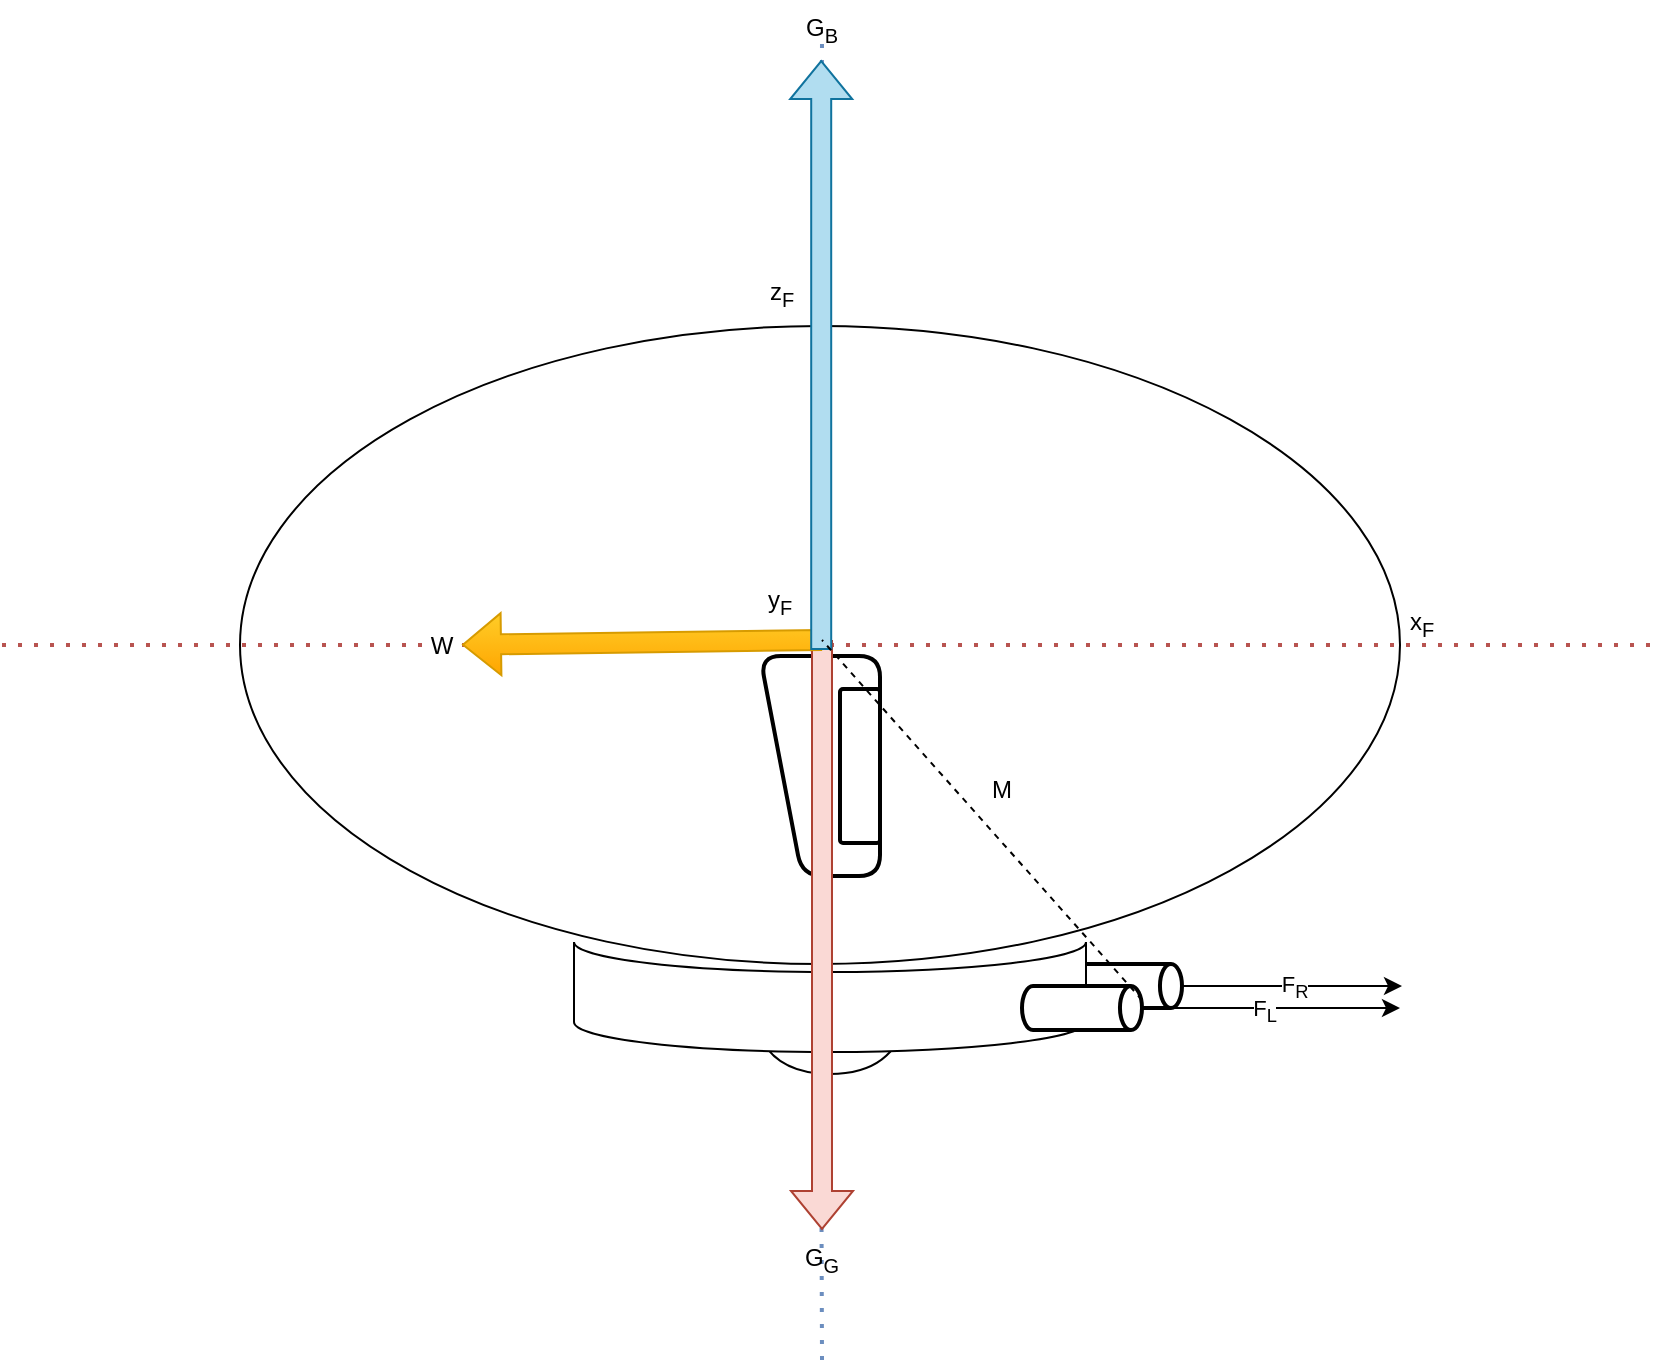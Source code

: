 <mxfile version="24.7.8">
  <diagram name="Page-1" id="SjgFPF0MhT3kTYdqDhim">
    <mxGraphModel dx="1987" dy="686" grid="1" gridSize="10" guides="1" tooltips="1" connect="1" arrows="1" fold="1" page="1" pageScale="1" pageWidth="827" pageHeight="1169" math="0" shadow="0">
      <root>
        <mxCell id="0" />
        <mxCell id="1" parent="0" />
        <mxCell id="0G1foxnZrD53cX5xorfb-12" value="" style="shape=or;whiteSpace=wrap;html=1;direction=south;" vertex="1" parent="1">
          <mxGeometry x="374" y="513" width="80" height="44" as="geometry" />
        </mxCell>
        <mxCell id="0G1foxnZrD53cX5xorfb-10" value="" style="strokeWidth=2;html=1;shape=mxgraph.flowchart.direct_data;whiteSpace=wrap;" vertex="1" parent="1">
          <mxGeometry x="530" y="502" width="60" height="22" as="geometry" />
        </mxCell>
        <mxCell id="0G1foxnZrD53cX5xorfb-1" value="" style="ellipse;whiteSpace=wrap;html=1;" vertex="1" parent="1">
          <mxGeometry x="119.0" y="183" width="580" height="319" as="geometry" />
        </mxCell>
        <mxCell id="0G1foxnZrD53cX5xorfb-5" value="" style="endArrow=none;dashed=1;html=1;dashPattern=1 3;strokeWidth=2;rounded=0;fillColor=#f8cecc;strokeColor=#b85450;" edge="1" parent="1" source="0G1foxnZrD53cX5xorfb-4">
          <mxGeometry width="50" height="50" relative="1" as="geometry">
            <mxPoint y="348" as="sourcePoint" />
            <mxPoint x="830" y="342.5" as="targetPoint" />
          </mxGeometry>
        </mxCell>
        <mxCell id="0G1foxnZrD53cX5xorfb-7" value="" style="endArrow=none;dashed=1;html=1;dashPattern=1 3;strokeWidth=2;rounded=0;fillColor=#f8cecc;strokeColor=#b85450;" edge="1" parent="1" source="0G1foxnZrD53cX5xorfb-96" target="0G1foxnZrD53cX5xorfb-4">
          <mxGeometry width="50" height="50" relative="1" as="geometry">
            <mxPoint y="342.5" as="sourcePoint" />
            <mxPoint x="830" y="348" as="targetPoint" />
          </mxGeometry>
        </mxCell>
        <mxCell id="0G1foxnZrD53cX5xorfb-4" value="" style="shape=ellipse;fillColor=#f8cecc;strokeColor=#b85450;html=1;sketch=0;" vertex="1" parent="1">
          <mxGeometry x="404" y="337" width="10" height="11" as="geometry" />
        </mxCell>
        <mxCell id="0G1foxnZrD53cX5xorfb-8" value="x&lt;sub&gt;F&lt;/sub&gt;" style="text;html=1;align=center;verticalAlign=middle;whiteSpace=wrap;rounded=0;strokeColor=none;" vertex="1" parent="1">
          <mxGeometry x="680" y="315" width="60" height="33" as="geometry" />
        </mxCell>
        <mxCell id="0G1foxnZrD53cX5xorfb-9" value="" style="shape=cylinder3;whiteSpace=wrap;html=1;boundedLbl=1;backgroundOutline=1;size=15;lid=0;" vertex="1" parent="1">
          <mxGeometry x="286" y="491.0" width="256" height="55" as="geometry" />
        </mxCell>
        <mxCell id="0G1foxnZrD53cX5xorfb-11" value="" style="strokeWidth=2;html=1;shape=mxgraph.flowchart.direct_data;whiteSpace=wrap;" vertex="1" parent="1">
          <mxGeometry x="510" y="513" width="60" height="22" as="geometry" />
        </mxCell>
        <mxCell id="0G1foxnZrD53cX5xorfb-13" value="" style="endArrow=classic;html=1;rounded=0;exitX=1;exitY=0.5;exitDx=0;exitDy=0;exitPerimeter=0;" edge="1" parent="1" source="0G1foxnZrD53cX5xorfb-10">
          <mxGeometry width="50" height="50" relative="1" as="geometry">
            <mxPoint x="390" y="502" as="sourcePoint" />
            <mxPoint x="700" y="513" as="targetPoint" />
          </mxGeometry>
        </mxCell>
        <mxCell id="0G1foxnZrD53cX5xorfb-19" value="F&lt;sub&gt;R&lt;/sub&gt;" style="edgeLabel;html=1;align=center;verticalAlign=middle;resizable=0;points=[];" vertex="1" connectable="0" parent="0G1foxnZrD53cX5xorfb-13">
          <mxGeometry x="0.022" y="-1" relative="1" as="geometry">
            <mxPoint as="offset" />
          </mxGeometry>
        </mxCell>
        <mxCell id="0G1foxnZrD53cX5xorfb-15" value="" style="endArrow=classic;html=1;rounded=0;entryX=0;entryY=1;entryDx=0;entryDy=0;exitX=1;exitY=0.5;exitDx=0;exitDy=0;exitPerimeter=0;" edge="1" source="0G1foxnZrD53cX5xorfb-11" parent="1">
          <mxGeometry width="50" height="50" relative="1" as="geometry">
            <mxPoint x="590" y="540.5" as="sourcePoint" />
            <mxPoint x="699.0" y="524" as="targetPoint" />
          </mxGeometry>
        </mxCell>
        <mxCell id="0G1foxnZrD53cX5xorfb-20" value="F&lt;sub&gt;L&lt;/sub&gt;" style="edgeLabel;html=1;align=center;verticalAlign=middle;resizable=0;points=[];" vertex="1" connectable="0" parent="0G1foxnZrD53cX5xorfb-15">
          <mxGeometry x="-0.051" y="-2" relative="1" as="geometry">
            <mxPoint as="offset" />
          </mxGeometry>
        </mxCell>
        <mxCell id="0G1foxnZrD53cX5xorfb-24" value="" style="endArrow=none;dashed=1;html=1;dashPattern=1 3;strokeWidth=2;rounded=0;fillColor=#dae8fc;strokeColor=#6c8ebf;" edge="1" parent="1" source="0G1foxnZrD53cX5xorfb-26">
          <mxGeometry width="50" height="50" relative="1" as="geometry">
            <mxPoint x="410" y="700.0" as="sourcePoint" />
            <mxPoint x="410" y="40" as="targetPoint" />
          </mxGeometry>
        </mxCell>
        <mxCell id="0G1foxnZrD53cX5xorfb-25" value="z&lt;sub&gt;F&lt;/sub&gt;" style="text;html=1;align=center;verticalAlign=middle;whiteSpace=wrap;rounded=0;" vertex="1" parent="1">
          <mxGeometry x="360" y="150" width="60" height="33" as="geometry" />
        </mxCell>
        <mxCell id="0G1foxnZrD53cX5xorfb-27" value="" style="endArrow=none;dashed=1;html=1;dashPattern=1 3;strokeWidth=2;rounded=0;fillColor=#dae8fc;strokeColor=#6c8ebf;" edge="1" parent="1" target="0G1foxnZrD53cX5xorfb-26">
          <mxGeometry width="50" height="50" relative="1" as="geometry">
            <mxPoint x="410" y="700.0" as="sourcePoint" />
            <mxPoint x="410" y="40" as="targetPoint" />
          </mxGeometry>
        </mxCell>
        <mxCell id="0G1foxnZrD53cX5xorfb-26" value="" style="html=1;strokeWidth=2;shape=manualInput;whiteSpace=wrap;rounded=1;size=21;arcSize=21;direction=north;rotation=0;" vertex="1" parent="1">
          <mxGeometry x="379" y="348" width="60" height="110" as="geometry" />
        </mxCell>
        <mxCell id="0G1foxnZrD53cX5xorfb-29" value="" style="rounded=1;whiteSpace=wrap;html=1;absoluteArcSize=1;arcSize=3;strokeWidth=2;" vertex="1" parent="1">
          <mxGeometry x="419" y="364.5" width="20" height="77" as="geometry" />
        </mxCell>
        <mxCell id="0G1foxnZrD53cX5xorfb-81" value="y&lt;sub&gt;F&lt;/sub&gt;" style="text;html=1;align=center;verticalAlign=middle;whiteSpace=wrap;rounded=0;" vertex="1" parent="1">
          <mxGeometry x="359" y="304" width="60" height="33" as="geometry" />
        </mxCell>
        <mxCell id="0G1foxnZrD53cX5xorfb-82" value="" style="shape=flexArrow;endArrow=classic;html=1;rounded=0;fillColor=#fad9d5;strokeColor=#ae4132;" edge="1" parent="1" target="0G1foxnZrD53cX5xorfb-83">
          <mxGeometry width="50" height="50" relative="1" as="geometry">
            <mxPoint x="410" y="340" as="sourcePoint" />
            <mxPoint x="410" y="650" as="targetPoint" />
          </mxGeometry>
        </mxCell>
        <mxCell id="0G1foxnZrD53cX5xorfb-83" value="G&lt;sub&gt;G&lt;/sub&gt;" style="text;html=1;align=center;verticalAlign=middle;whiteSpace=wrap;rounded=0;" vertex="1" parent="1">
          <mxGeometry x="380" y="635" width="60" height="30" as="geometry" />
        </mxCell>
        <mxCell id="0G1foxnZrD53cX5xorfb-95" value="" style="shape=flexArrow;endArrow=classic;html=1;rounded=0;fillColor=#ffcd28;strokeColor=#d79b00;gradientColor=#ffa500;" edge="1" parent="1" target="0G1foxnZrD53cX5xorfb-96">
          <mxGeometry width="50" height="50" relative="1" as="geometry">
            <mxPoint x="410" y="340" as="sourcePoint" />
            <mxPoint x="190" y="340" as="targetPoint" />
          </mxGeometry>
        </mxCell>
        <mxCell id="0G1foxnZrD53cX5xorfb-84" value="" style="shape=flexArrow;endArrow=classic;html=1;rounded=0;fillColor=#b1ddf0;strokeColor=#10739e;" edge="1" parent="1">
          <mxGeometry width="50" height="50" relative="1" as="geometry">
            <mxPoint x="409.6" y="345" as="sourcePoint" />
            <mxPoint x="409.6" y="50" as="targetPoint" />
          </mxGeometry>
        </mxCell>
        <mxCell id="0G1foxnZrD53cX5xorfb-85" value="G&lt;sub&gt;B&lt;/sub&gt;" style="text;html=1;align=center;verticalAlign=middle;whiteSpace=wrap;rounded=0;" vertex="1" parent="1">
          <mxGeometry x="380" y="20" width="60" height="30" as="geometry" />
        </mxCell>
        <mxCell id="0G1foxnZrD53cX5xorfb-86" value="" style="endArrow=none;dashed=1;html=1;rounded=0;exitX=0.667;exitY=0.818;exitDx=0;exitDy=0;exitPerimeter=0;" edge="1" parent="1" source="0G1foxnZrD53cX5xorfb-10">
          <mxGeometry width="50" height="50" relative="1" as="geometry">
            <mxPoint x="390" y="460" as="sourcePoint" />
            <mxPoint x="410" y="340" as="targetPoint" />
          </mxGeometry>
        </mxCell>
        <mxCell id="0G1foxnZrD53cX5xorfb-87" value="M" style="text;html=1;align=center;verticalAlign=middle;whiteSpace=wrap;rounded=0;" vertex="1" parent="1">
          <mxGeometry x="470" y="400" width="60" height="30" as="geometry" />
        </mxCell>
        <mxCell id="0G1foxnZrD53cX5xorfb-97" value="" style="endArrow=none;dashed=1;html=1;dashPattern=1 3;strokeWidth=2;rounded=0;fillColor=#f8cecc;strokeColor=#b85450;" edge="1" parent="1" target="0G1foxnZrD53cX5xorfb-96">
          <mxGeometry width="50" height="50" relative="1" as="geometry">
            <mxPoint y="342.5" as="sourcePoint" />
            <mxPoint x="404" y="343" as="targetPoint" />
          </mxGeometry>
        </mxCell>
        <mxCell id="0G1foxnZrD53cX5xorfb-96" value="W" style="text;html=1;align=center;verticalAlign=middle;whiteSpace=wrap;rounded=0;" vertex="1" parent="1">
          <mxGeometry x="210" y="327.5" width="20" height="30" as="geometry" />
        </mxCell>
      </root>
    </mxGraphModel>
  </diagram>
</mxfile>
